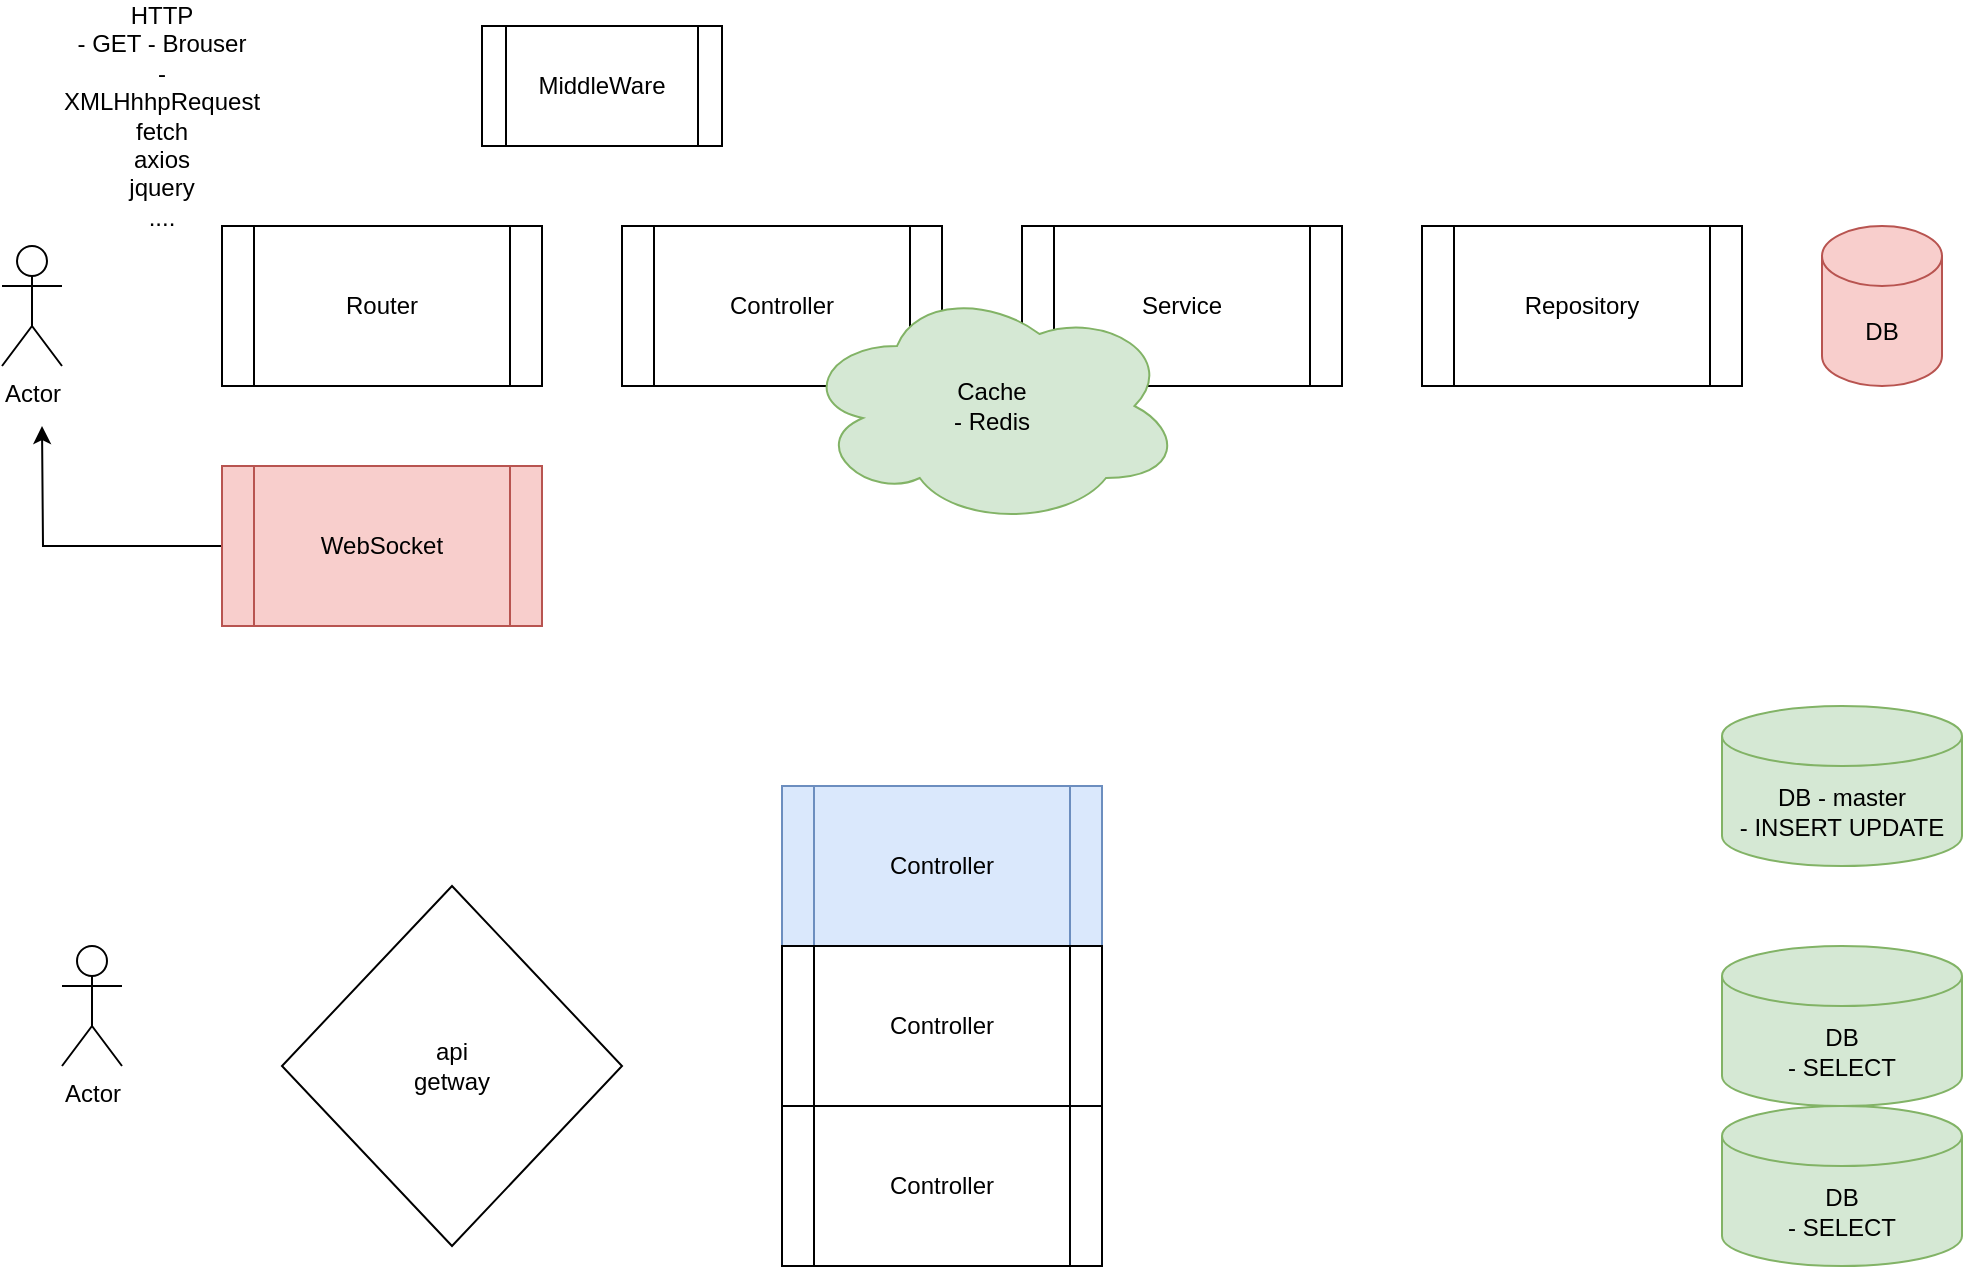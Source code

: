 <mxfile version="22.1.7" type="device">
  <diagram name="Сторінка-1" id="6hSSuIx6LPIKqi1wZvSV">
    <mxGraphModel dx="1400" dy="717" grid="1" gridSize="10" guides="1" tooltips="1" connect="1" arrows="1" fold="1" page="1" pageScale="1" pageWidth="1169" pageHeight="827" math="0" shadow="0">
      <root>
        <mxCell id="0" />
        <mxCell id="1" parent="0" />
        <mxCell id="R-gP6RwH8Rs_ocmitFq0-1" value="Actor" style="shape=umlActor;verticalLabelPosition=bottom;verticalAlign=top;html=1;outlineConnect=0;" vertex="1" parent="1">
          <mxGeometry x="50" y="130" width="30" height="60" as="geometry" />
        </mxCell>
        <mxCell id="R-gP6RwH8Rs_ocmitFq0-2" value="Router" style="shape=process;whiteSpace=wrap;html=1;backgroundOutline=1;" vertex="1" parent="1">
          <mxGeometry x="160" y="120" width="160" height="80" as="geometry" />
        </mxCell>
        <mxCell id="R-gP6RwH8Rs_ocmitFq0-3" value="Controller" style="shape=process;whiteSpace=wrap;html=1;backgroundOutline=1;" vertex="1" parent="1">
          <mxGeometry x="360" y="120" width="160" height="80" as="geometry" />
        </mxCell>
        <mxCell id="R-gP6RwH8Rs_ocmitFq0-4" value="MiddleWare" style="shape=process;whiteSpace=wrap;html=1;backgroundOutline=1;" vertex="1" parent="1">
          <mxGeometry x="290" y="20" width="120" height="60" as="geometry" />
        </mxCell>
        <mxCell id="R-gP6RwH8Rs_ocmitFq0-5" value="Service" style="shape=process;whiteSpace=wrap;html=1;backgroundOutline=1;" vertex="1" parent="1">
          <mxGeometry x="560" y="120" width="160" height="80" as="geometry" />
        </mxCell>
        <mxCell id="R-gP6RwH8Rs_ocmitFq0-6" value="Repository" style="shape=process;whiteSpace=wrap;html=1;backgroundOutline=1;" vertex="1" parent="1">
          <mxGeometry x="760" y="120" width="160" height="80" as="geometry" />
        </mxCell>
        <mxCell id="R-gP6RwH8Rs_ocmitFq0-7" value="DB" style="shape=cylinder3;whiteSpace=wrap;html=1;boundedLbl=1;backgroundOutline=1;size=15;fillColor=#f8cecc;strokeColor=#b85450;" vertex="1" parent="1">
          <mxGeometry x="960" y="120" width="60" height="80" as="geometry" />
        </mxCell>
        <mxCell id="R-gP6RwH8Rs_ocmitFq0-8" value="HTTP&lt;br&gt;- GET - Brouser&lt;br&gt;- XMLHhhpRequest&lt;br&gt;fetch&lt;br&gt;axios&lt;br&gt;jquery&lt;br&gt;....&lt;br&gt;" style="text;html=1;strokeColor=none;fillColor=none;align=center;verticalAlign=middle;whiteSpace=wrap;rounded=0;" vertex="1" parent="1">
          <mxGeometry x="80" y="30" width="100" height="70" as="geometry" />
        </mxCell>
        <mxCell id="R-gP6RwH8Rs_ocmitFq0-11" style="edgeStyle=orthogonalEdgeStyle;rounded=0;orthogonalLoop=1;jettySize=auto;html=1;" edge="1" parent="1" source="R-gP6RwH8Rs_ocmitFq0-10">
          <mxGeometry relative="1" as="geometry">
            <mxPoint x="70.0" y="220.0" as="targetPoint" />
          </mxGeometry>
        </mxCell>
        <mxCell id="R-gP6RwH8Rs_ocmitFq0-10" value="WebSocket" style="shape=process;whiteSpace=wrap;html=1;backgroundOutline=1;fillColor=#f8cecc;strokeColor=#b85450;" vertex="1" parent="1">
          <mxGeometry x="160" y="240" width="160" height="80" as="geometry" />
        </mxCell>
        <mxCell id="R-gP6RwH8Rs_ocmitFq0-12" value="Cache&lt;br&gt;- Redis" style="ellipse;shape=cloud;whiteSpace=wrap;html=1;fillColor=#d5e8d4;strokeColor=#82b366;" vertex="1" parent="1">
          <mxGeometry x="450" y="150" width="190" height="120" as="geometry" />
        </mxCell>
        <mxCell id="R-gP6RwH8Rs_ocmitFq0-13" value="Actor" style="shape=umlActor;verticalLabelPosition=bottom;verticalAlign=top;html=1;outlineConnect=0;" vertex="1" parent="1">
          <mxGeometry x="80" y="480" width="30" height="60" as="geometry" />
        </mxCell>
        <mxCell id="R-gP6RwH8Rs_ocmitFq0-14" value="Controller" style="shape=process;whiteSpace=wrap;html=1;backgroundOutline=1;fillColor=#dae8fc;strokeColor=#6c8ebf;" vertex="1" parent="1">
          <mxGeometry x="440" y="400" width="160" height="80" as="geometry" />
        </mxCell>
        <mxCell id="R-gP6RwH8Rs_ocmitFq0-15" value="Controller" style="shape=process;whiteSpace=wrap;html=1;backgroundOutline=1;" vertex="1" parent="1">
          <mxGeometry x="440" y="480" width="160" height="80" as="geometry" />
        </mxCell>
        <mxCell id="R-gP6RwH8Rs_ocmitFq0-16" value="Controller" style="shape=process;whiteSpace=wrap;html=1;backgroundOutline=1;" vertex="1" parent="1">
          <mxGeometry x="440" y="560" width="160" height="80" as="geometry" />
        </mxCell>
        <mxCell id="R-gP6RwH8Rs_ocmitFq0-17" value="DB - master&lt;br&gt;- INSERT&amp;nbsp;UPDATE" style="shape=cylinder3;whiteSpace=wrap;html=1;boundedLbl=1;backgroundOutline=1;size=15;fillColor=#d5e8d4;strokeColor=#82b366;" vertex="1" parent="1">
          <mxGeometry x="910" y="360" width="120" height="80" as="geometry" />
        </mxCell>
        <mxCell id="R-gP6RwH8Rs_ocmitFq0-18" value="DB&lt;br&gt;- SELECT" style="shape=cylinder3;whiteSpace=wrap;html=1;boundedLbl=1;backgroundOutline=1;size=15;fillColor=#d5e8d4;strokeColor=#82b366;" vertex="1" parent="1">
          <mxGeometry x="910" y="480" width="120" height="80" as="geometry" />
        </mxCell>
        <mxCell id="R-gP6RwH8Rs_ocmitFq0-19" value="DB&lt;br&gt;- SELECT" style="shape=cylinder3;whiteSpace=wrap;html=1;boundedLbl=1;backgroundOutline=1;size=15;fillColor=#d5e8d4;strokeColor=#82b366;" vertex="1" parent="1">
          <mxGeometry x="910" y="560" width="120" height="80" as="geometry" />
        </mxCell>
        <mxCell id="R-gP6RwH8Rs_ocmitFq0-20" value="api&lt;br&gt;getway" style="rhombus;whiteSpace=wrap;html=1;" vertex="1" parent="1">
          <mxGeometry x="190" y="450" width="170" height="180" as="geometry" />
        </mxCell>
      </root>
    </mxGraphModel>
  </diagram>
</mxfile>
